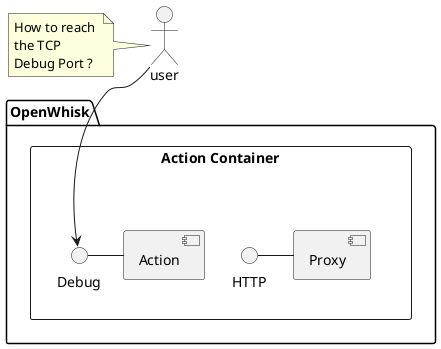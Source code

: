 @startuml start

skinparam folder {
    borderColor #ffffff
    fontColor #ffffff
    shadowing false
}

package "OpenWhisk" {
 rectangle "Action Container" {
  folder inner {
    () HTTP
    () "Debug\n\n----" as Debug
    HTTP - [Proxy]
    Debug - [Action]
  }
 }
}
:user: --> Debug
:user: -[hidden]- HTTP

note left of :user:
  How to reach 
  the TCP 
  Debug Port ? 
end note

@enduml
